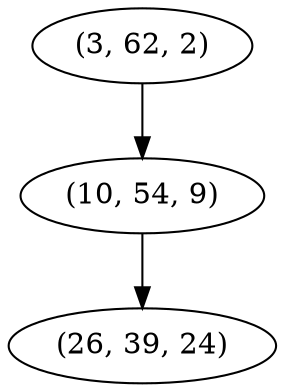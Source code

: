 digraph tree {
    "(3, 62, 2)";
    "(10, 54, 9)";
    "(26, 39, 24)";
    "(3, 62, 2)" -> "(10, 54, 9)";
    "(10, 54, 9)" -> "(26, 39, 24)";
}
